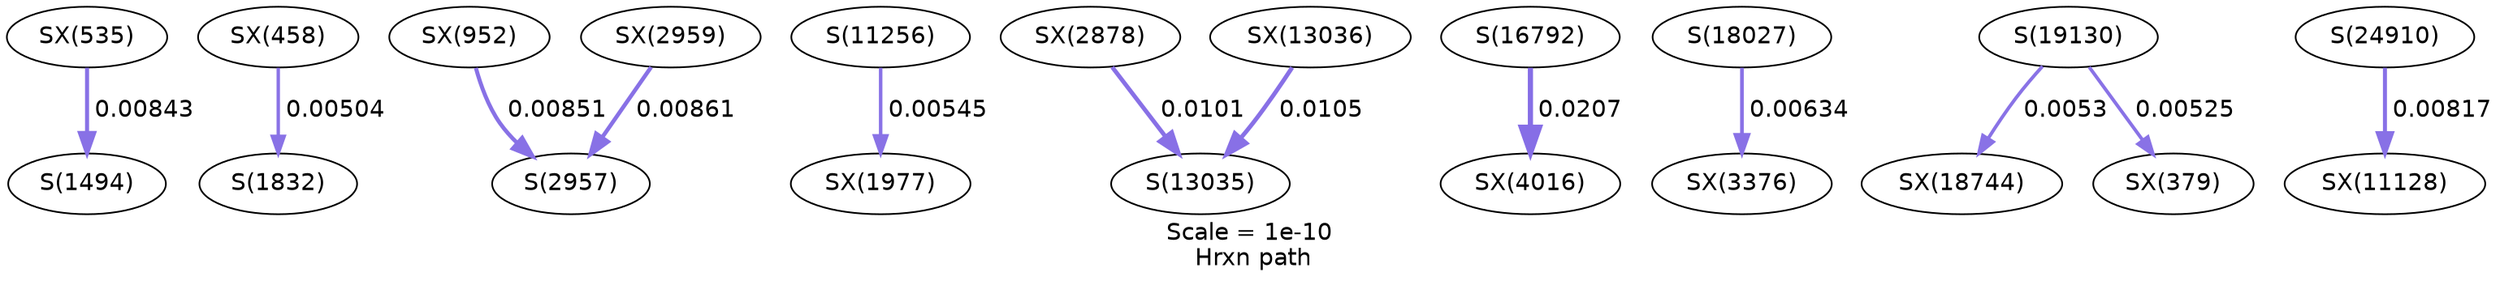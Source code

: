 digraph reaction_paths {
center=1;
s110 -> s21[fontname="Helvetica", style="setlinewidth(2.39)", arrowsize=1.2, color="0.7, 0.508, 0.9"
, label=" 0.00843"];
s108 -> s23[fontname="Helvetica", style="setlinewidth(2.01)", arrowsize=1, color="0.7, 0.505, 0.9"
, label=" 0.00504"];
s121 -> s27[fontname="Helvetica", style="setlinewidth(2.4)", arrowsize=1.2, color="0.7, 0.509, 0.9"
, label=" 0.00851"];
s158 -> s27[fontname="Helvetica", style="setlinewidth(2.41)", arrowsize=1.21, color="0.7, 0.509, 0.9"
, label=" 0.00861"];
s38 -> s141[fontname="Helvetica", style="setlinewidth(2.07)", arrowsize=1.03, color="0.7, 0.505, 0.9"
, label=" 0.00545"];
s157 -> s40[fontname="Helvetica", style="setlinewidth(2.53)", arrowsize=1.27, color="0.7, 0.51, 0.9"
, label=" 0.0101"];
s184 -> s40[fontname="Helvetica", style="setlinewidth(2.56)", arrowsize=1.28, color="0.7, 0.51, 0.9"
, label=" 0.0105"];
s42 -> s169[fontname="Helvetica", style="setlinewidth(3.07)", arrowsize=1.54, color="0.7, 0.521, 0.9"
, label=" 0.0207"];
s43 -> s166[fontname="Helvetica", style="setlinewidth(2.18)", arrowsize=1.09, color="0.7, 0.506, 0.9"
, label=" 0.00634"];
s44 -> s188[fontname="Helvetica", style="setlinewidth(2.04)", arrowsize=1.02, color="0.7, 0.505, 0.9"
, label=" 0.0053"];
s44 -> s104[fontname="Helvetica", style="setlinewidth(2.04)", arrowsize=1.02, color="0.7, 0.505, 0.9"
, label=" 0.00525"];
s46 -> s180[fontname="Helvetica", style="setlinewidth(2.37)", arrowsize=1.19, color="0.7, 0.508, 0.9"
, label=" 0.00817"];
s21 [ fontname="Helvetica", label="S(1494)"];
s23 [ fontname="Helvetica", label="S(1832)"];
s27 [ fontname="Helvetica", label="S(2957)"];
s38 [ fontname="Helvetica", label="S(11256)"];
s40 [ fontname="Helvetica", label="S(13035)"];
s42 [ fontname="Helvetica", label="S(16792)"];
s43 [ fontname="Helvetica", label="S(18027)"];
s44 [ fontname="Helvetica", label="S(19130)"];
s46 [ fontname="Helvetica", label="S(24910)"];
s104 [ fontname="Helvetica", label="SX(379)"];
s108 [ fontname="Helvetica", label="SX(458)"];
s110 [ fontname="Helvetica", label="SX(535)"];
s121 [ fontname="Helvetica", label="SX(952)"];
s141 [ fontname="Helvetica", label="SX(1977)"];
s157 [ fontname="Helvetica", label="SX(2878)"];
s158 [ fontname="Helvetica", label="SX(2959)"];
s166 [ fontname="Helvetica", label="SX(3376)"];
s169 [ fontname="Helvetica", label="SX(4016)"];
s180 [ fontname="Helvetica", label="SX(11128)"];
s184 [ fontname="Helvetica", label="SX(13036)"];
s188 [ fontname="Helvetica", label="SX(18744)"];
 label = "Scale = 1e-10\l Hrxn path";
 fontname = "Helvetica";
}
